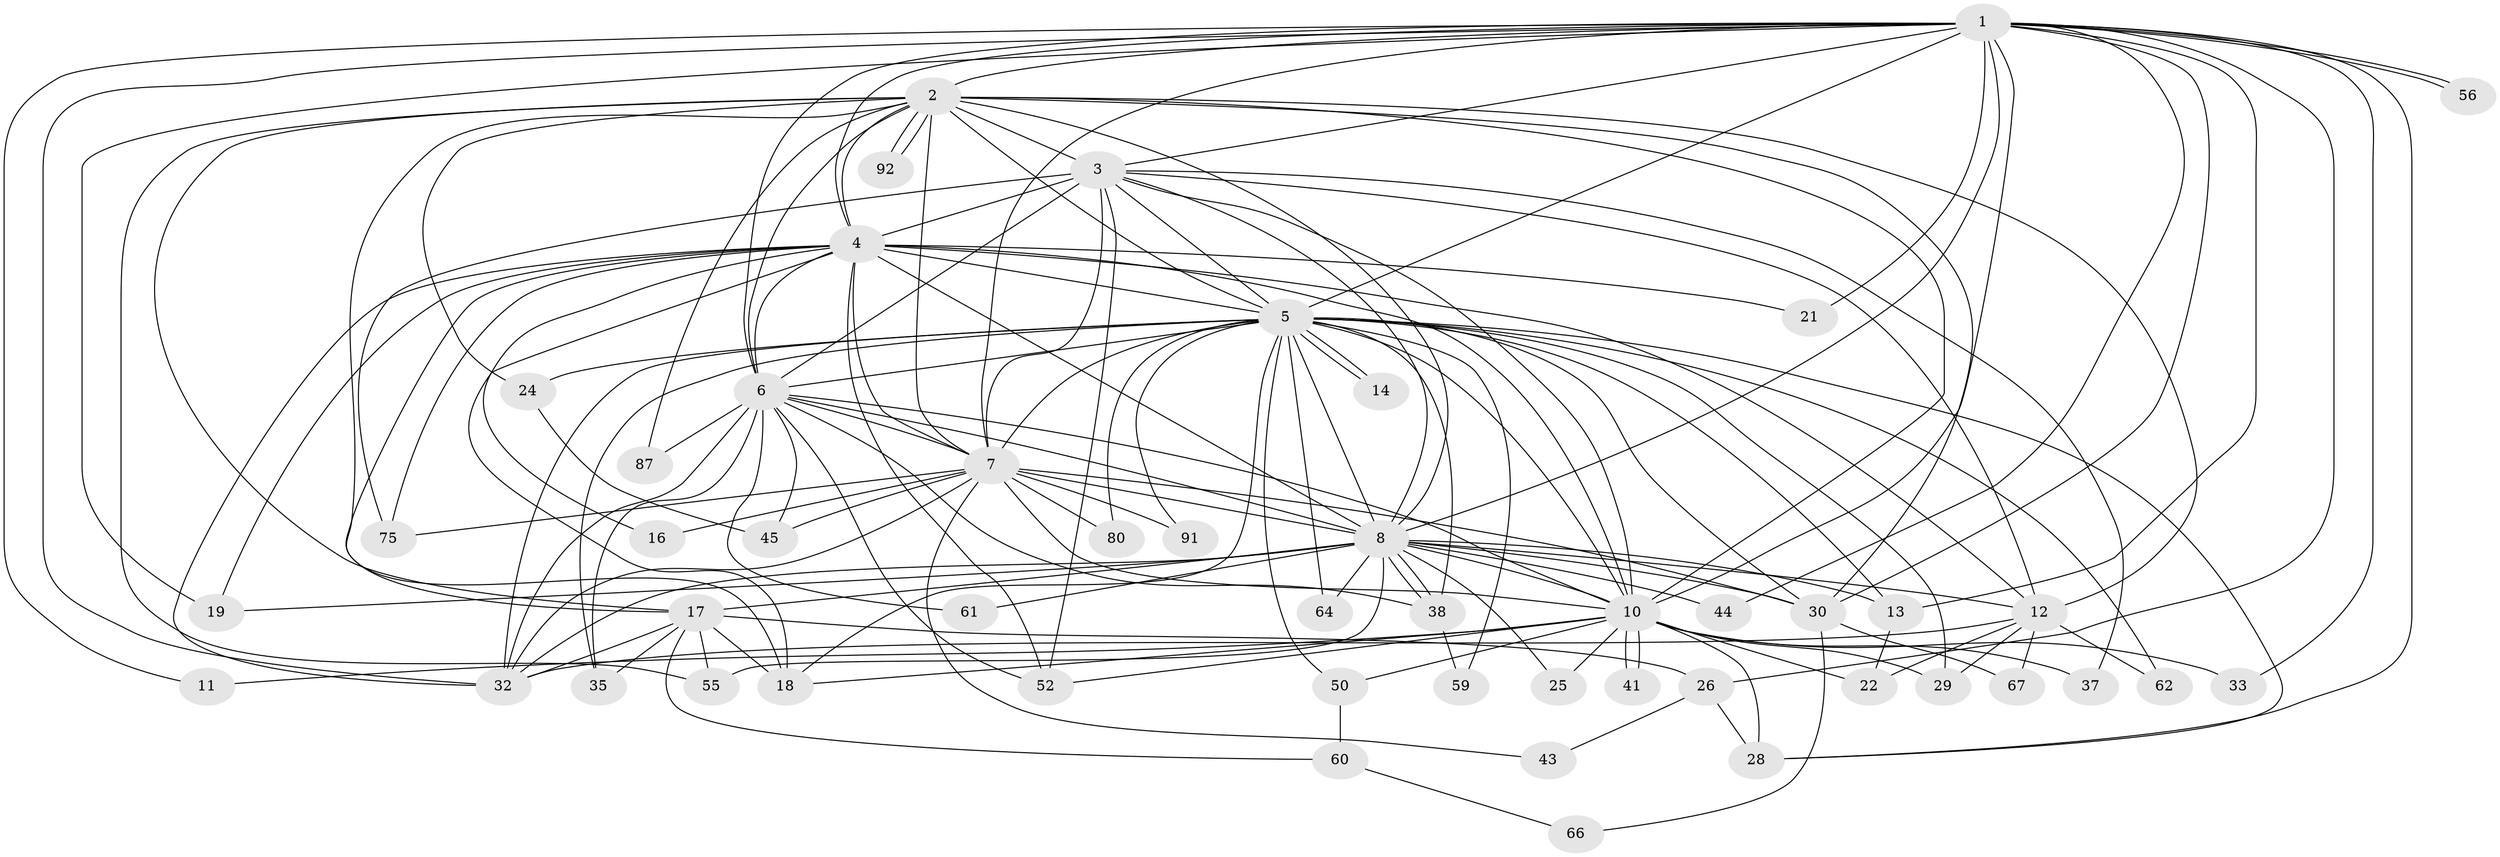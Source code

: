 // original degree distribution, {21: 0.01, 25: 0.01, 14: 0.01, 15: 0.01, 29: 0.01, 16: 0.01, 19: 0.01, 20: 0.02, 17: 0.01, 2: 0.51, 6: 0.02, 4: 0.11, 3: 0.2, 9: 0.01, 7: 0.01, 5: 0.04}
// Generated by graph-tools (version 1.1) at 2025/13/03/09/25 04:13:49]
// undirected, 50 vertices, 147 edges
graph export_dot {
graph [start="1"]
  node [color=gray90,style=filled];
  1;
  2 [super="+79+48"];
  3 [super="+15+88"];
  4 [super="+9"];
  5 [super="+42+49"];
  6;
  7;
  8 [super="+36+81+51+23"];
  10 [super="+20"];
  11;
  12 [super="+70+27"];
  13;
  14;
  16;
  17;
  18 [super="+40"];
  19;
  21;
  22 [super="+84"];
  24;
  25;
  26;
  28 [super="+39"];
  29 [super="+98"];
  30 [super="+54+46"];
  32 [super="+86+93+57"];
  33;
  35 [super="+83"];
  37;
  38 [super="+89+96"];
  41;
  43;
  44;
  45 [super="+53"];
  50;
  52 [super="+99+71"];
  55 [super="+69"];
  56;
  59;
  60;
  61;
  62;
  64;
  66;
  67;
  75 [super="+78"];
  80;
  87;
  91;
  92;
  1 -- 2;
  1 -- 3;
  1 -- 4 [weight=2];
  1 -- 5;
  1 -- 6;
  1 -- 7;
  1 -- 8;
  1 -- 10;
  1 -- 11;
  1 -- 13;
  1 -- 19;
  1 -- 21;
  1 -- 26;
  1 -- 30;
  1 -- 32;
  1 -- 33;
  1 -- 44;
  1 -- 56;
  1 -- 56;
  1 -- 28;
  2 -- 3 [weight=2];
  2 -- 4 [weight=3];
  2 -- 5 [weight=2];
  2 -- 6;
  2 -- 7;
  2 -- 8 [weight=2];
  2 -- 10 [weight=3];
  2 -- 17;
  2 -- 18;
  2 -- 24;
  2 -- 30;
  2 -- 55;
  2 -- 87;
  2 -- 92;
  2 -- 92;
  2 -- 12 [weight=2];
  3 -- 4 [weight=3];
  3 -- 5;
  3 -- 6;
  3 -- 7;
  3 -- 8;
  3 -- 10;
  3 -- 12;
  3 -- 37;
  3 -- 52;
  3 -- 75;
  4 -- 5 [weight=3];
  4 -- 6 [weight=2];
  4 -- 7 [weight=3];
  4 -- 8 [weight=3];
  4 -- 10 [weight=2];
  4 -- 12;
  4 -- 19;
  4 -- 75;
  4 -- 18;
  4 -- 32;
  4 -- 16;
  4 -- 17;
  4 -- 52;
  4 -- 21;
  5 -- 6;
  5 -- 7;
  5 -- 8 [weight=2];
  5 -- 10 [weight=2];
  5 -- 13;
  5 -- 14;
  5 -- 14;
  5 -- 24;
  5 -- 29;
  5 -- 35;
  5 -- 50;
  5 -- 59;
  5 -- 64;
  5 -- 80;
  5 -- 91;
  5 -- 18;
  5 -- 62;
  5 -- 38;
  5 -- 30;
  5 -- 28 [weight=2];
  5 -- 32;
  6 -- 7;
  6 -- 8;
  6 -- 10;
  6 -- 35;
  6 -- 52;
  6 -- 61;
  6 -- 87;
  6 -- 38;
  6 -- 45;
  6 -- 32;
  7 -- 8;
  7 -- 10;
  7 -- 16;
  7 -- 43;
  7 -- 45;
  7 -- 75;
  7 -- 80;
  7 -- 91;
  7 -- 30 [weight=2];
  7 -- 32;
  8 -- 10 [weight=3];
  8 -- 17;
  8 -- 38 [weight=2];
  8 -- 38;
  8 -- 61;
  8 -- 64;
  8 -- 13;
  8 -- 55;
  8 -- 30;
  8 -- 32;
  8 -- 19;
  8 -- 25;
  8 -- 44;
  8 -- 12;
  10 -- 11;
  10 -- 28;
  10 -- 33;
  10 -- 37;
  10 -- 41;
  10 -- 41;
  10 -- 52;
  10 -- 50;
  10 -- 22;
  10 -- 25;
  10 -- 29;
  10 -- 18;
  12 -- 22;
  12 -- 29;
  12 -- 32;
  12 -- 67;
  12 -- 62;
  13 -- 22;
  17 -- 18;
  17 -- 26;
  17 -- 55;
  17 -- 60;
  17 -- 35;
  17 -- 32;
  24 -- 45;
  26 -- 28;
  26 -- 43;
  30 -- 67;
  30 -- 66;
  38 -- 59;
  50 -- 60;
  60 -- 66;
}
